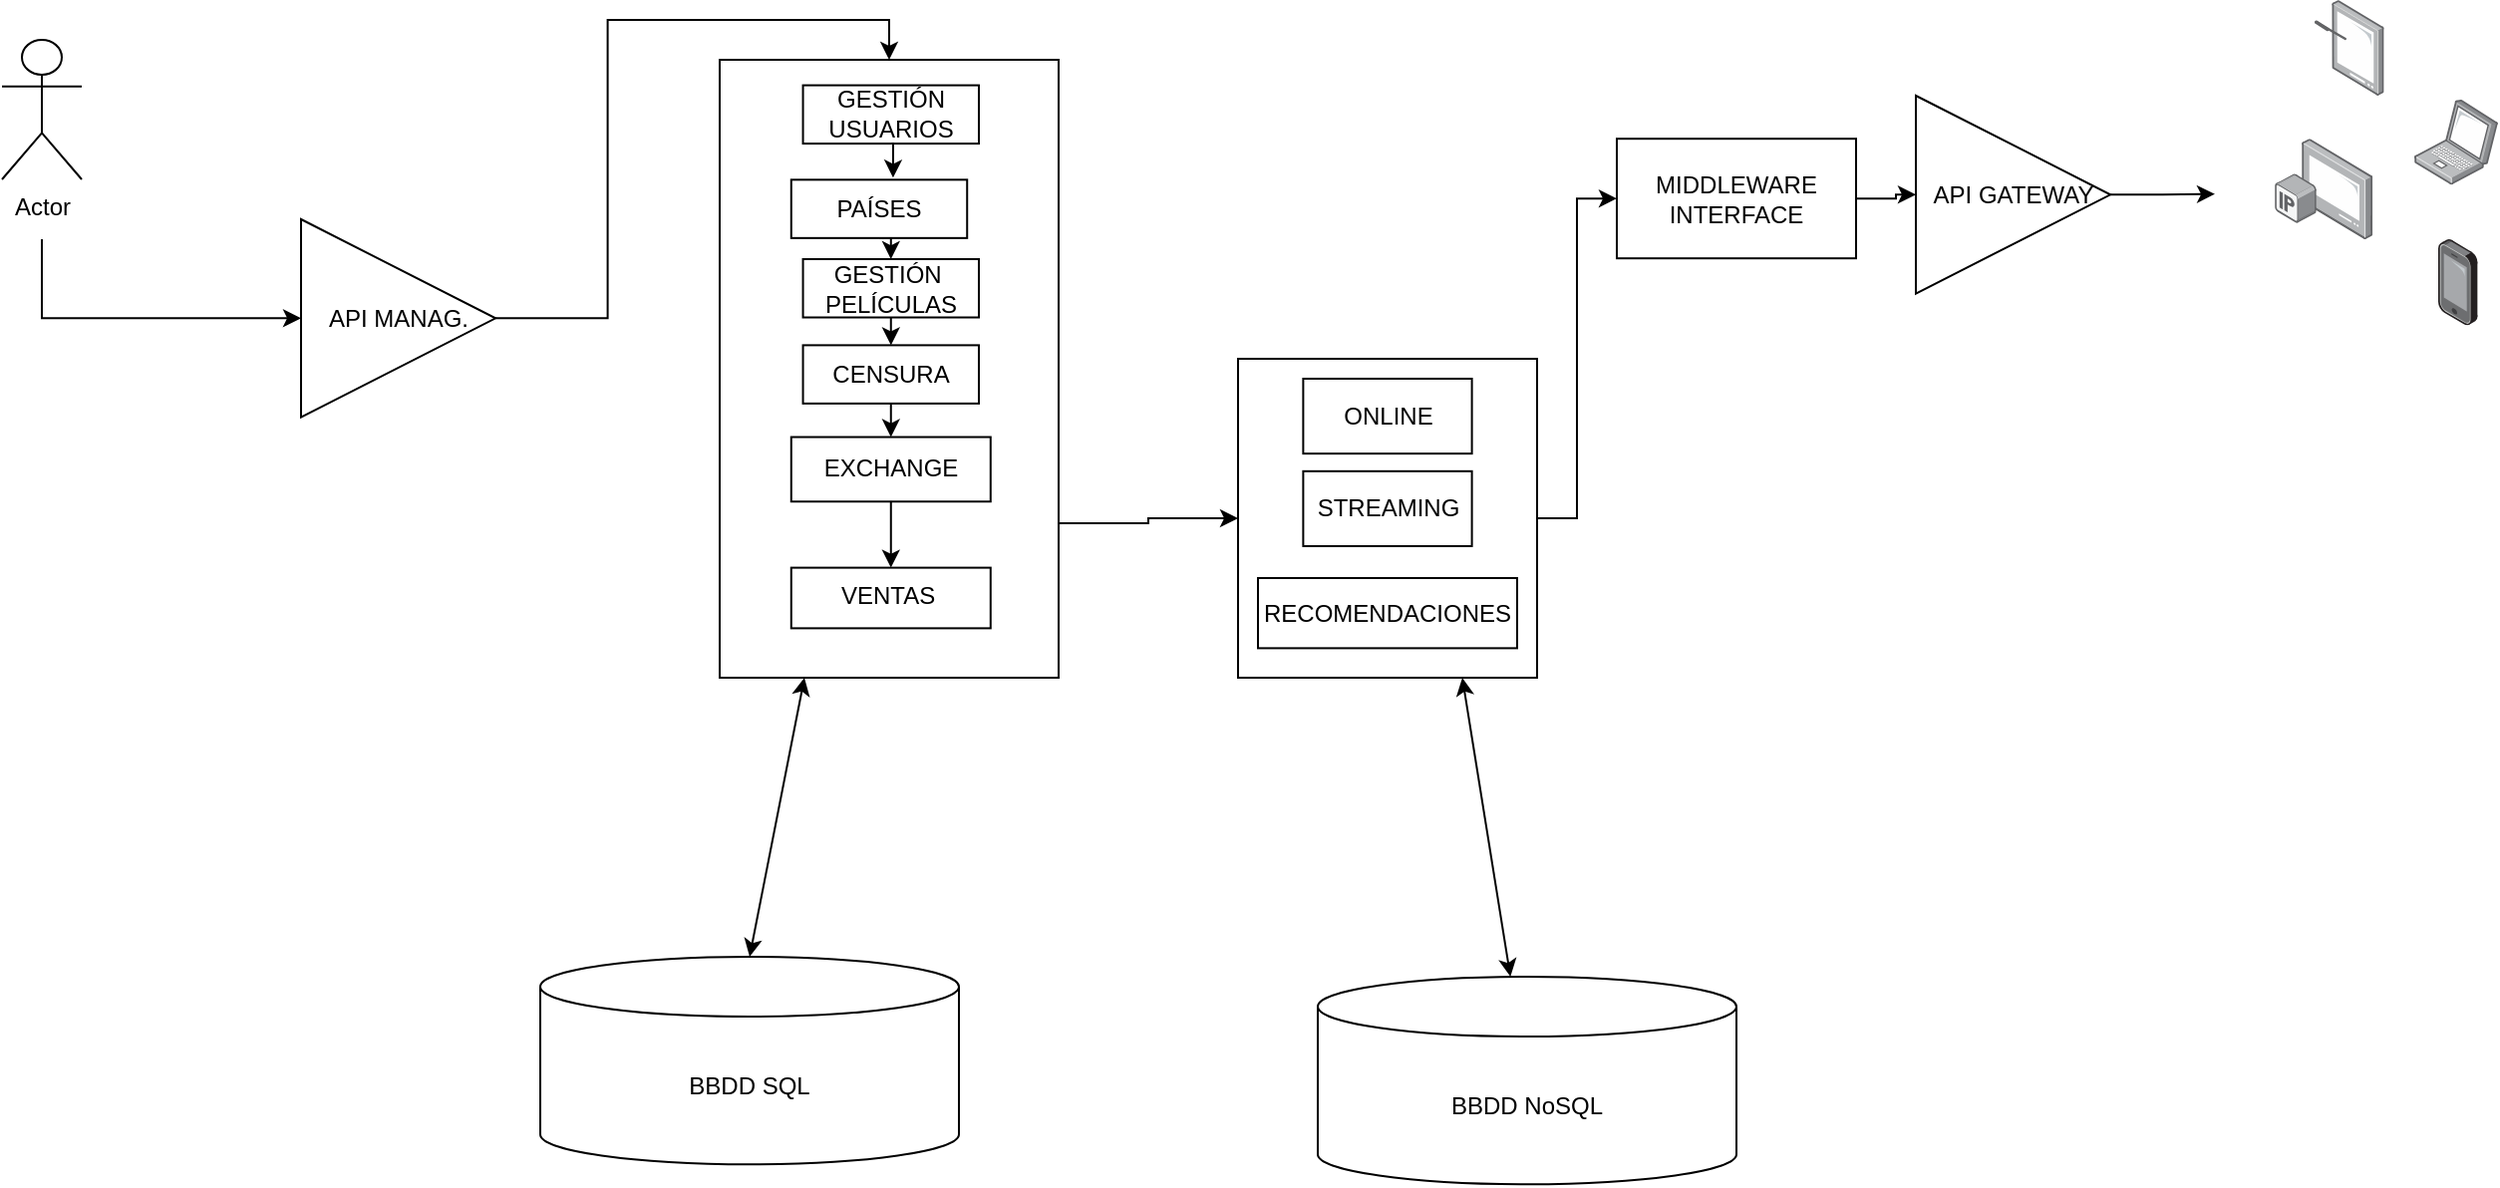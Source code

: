 <mxfile version="19.0.3" type="github">
  <diagram id="5j1l01nkqOhftDmHIN6N" name="Page-1">
    <mxGraphModel dx="1673" dy="885" grid="1" gridSize="10" guides="1" tooltips="1" connect="1" arrows="1" fold="1" page="1" pageScale="1" pageWidth="1169" pageHeight="827" math="0" shadow="0">
      <root>
        <mxCell id="0" />
        <mxCell id="1" parent="0" />
        <mxCell id="m1I4NmD7gkIPUZ2Ff1Gd-77" style="edgeStyle=orthogonalEdgeStyle;rounded=0;orthogonalLoop=1;jettySize=auto;html=1;exitX=1;exitY=0.75;exitDx=0;exitDy=0;entryX=0;entryY=0.5;entryDx=0;entryDy=0;" edge="1" parent="1" source="m1I4NmD7gkIPUZ2Ff1Gd-76" target="m1I4NmD7gkIPUZ2Ff1Gd-60">
          <mxGeometry relative="1" as="geometry">
            <mxPoint x="650" y="300" as="targetPoint" />
          </mxGeometry>
        </mxCell>
        <mxCell id="m1I4NmD7gkIPUZ2Ff1Gd-14" value="" style="points=[];aspect=fixed;html=1;align=center;shadow=0;dashed=0;image;image=img/lib/allied_telesis/computer_and_terminals/Laptop.svg;" vertex="1" parent="1">
          <mxGeometry x="1250" y="70" width="42" height="42.6" as="geometry" />
        </mxCell>
        <mxCell id="m1I4NmD7gkIPUZ2Ff1Gd-15" value="" style="points=[];aspect=fixed;html=1;align=center;shadow=0;dashed=0;image;image=img/lib/allied_telesis/computer_and_terminals/Smartphone.svg;" vertex="1" parent="1">
          <mxGeometry x="1262" y="140" width="19.8" height="43.2" as="geometry" />
        </mxCell>
        <mxCell id="m1I4NmD7gkIPUZ2Ff1Gd-16" value="" style="points=[];aspect=fixed;html=1;align=center;shadow=0;dashed=0;image;image=img/lib/allied_telesis/computer_and_terminals/Tablet_Alternative.svg;" vertex="1" parent="1">
          <mxGeometry x="1200" y="20" width="34.8" height="48" as="geometry" />
        </mxCell>
        <mxCell id="m1I4NmD7gkIPUZ2Ff1Gd-17" value="" style="points=[];aspect=fixed;html=1;align=center;shadow=0;dashed=0;image;image=img/lib/allied_telesis/computer_and_terminals/IP_TV.svg;" vertex="1" parent="1">
          <mxGeometry x="1180" y="89.6" width="49.2" height="50.4" as="geometry" />
        </mxCell>
        <mxCell id="m1I4NmD7gkIPUZ2Ff1Gd-68" style="edgeStyle=orthogonalEdgeStyle;rounded=0;orthogonalLoop=1;jettySize=auto;html=1;exitX=1;exitY=0.5;exitDx=0;exitDy=0;" edge="1" parent="1" source="m1I4NmD7gkIPUZ2Ff1Gd-18">
          <mxGeometry relative="1" as="geometry">
            <mxPoint x="1150.0" y="117.353" as="targetPoint" />
          </mxGeometry>
        </mxCell>
        <mxCell id="m1I4NmD7gkIPUZ2Ff1Gd-18" value="&lt;div&gt;API GATEWAY&lt;/div&gt;" style="triangle;whiteSpace=wrap;html=1;" vertex="1" parent="1">
          <mxGeometry x="999.999" y="68.002" width="97.581" height="99.268" as="geometry" />
        </mxCell>
        <mxCell id="m1I4NmD7gkIPUZ2Ff1Gd-84" style="edgeStyle=orthogonalEdgeStyle;rounded=0;orthogonalLoop=1;jettySize=auto;html=1;exitX=1;exitY=0.5;exitDx=0;exitDy=0;entryX=0.5;entryY=0;entryDx=0;entryDy=0;" edge="1" parent="1" source="m1I4NmD7gkIPUZ2Ff1Gd-20" target="m1I4NmD7gkIPUZ2Ff1Gd-76">
          <mxGeometry relative="1" as="geometry">
            <mxPoint x="350" y="10" as="targetPoint" />
          </mxGeometry>
        </mxCell>
        <mxCell id="m1I4NmD7gkIPUZ2Ff1Gd-20" value="&lt;div&gt;API MANAG.&lt;/div&gt;" style="triangle;whiteSpace=wrap;html=1;" vertex="1" parent="1">
          <mxGeometry x="190" y="130.002" width="97.581" height="99.268" as="geometry" />
        </mxCell>
        <mxCell id="m1I4NmD7gkIPUZ2Ff1Gd-69" style="edgeStyle=orthogonalEdgeStyle;rounded=0;orthogonalLoop=1;jettySize=auto;html=1;entryX=0;entryY=0.5;entryDx=0;entryDy=0;" edge="1" parent="1" target="m1I4NmD7gkIPUZ2Ff1Gd-20">
          <mxGeometry relative="1" as="geometry">
            <mxPoint x="60" y="140" as="sourcePoint" />
            <Array as="points">
              <mxPoint x="60" y="180" />
            </Array>
          </mxGeometry>
        </mxCell>
        <mxCell id="m1I4NmD7gkIPUZ2Ff1Gd-22" value="Actor" style="shape=umlActor;verticalLabelPosition=bottom;verticalAlign=top;html=1;outlineConnect=0;" vertex="1" parent="1">
          <mxGeometry x="40" y="40" width="40" height="70" as="geometry" />
        </mxCell>
        <mxCell id="m1I4NmD7gkIPUZ2Ff1Gd-29" value="BBDD SQL" style="shape=cylinder3;whiteSpace=wrap;html=1;boundedLbl=1;backgroundOutline=1;size=15;" vertex="1" parent="1">
          <mxGeometry x="310" y="500" width="210" height="104.14" as="geometry" />
        </mxCell>
        <mxCell id="m1I4NmD7gkIPUZ2Ff1Gd-30" value="" style="endArrow=classic;startArrow=classic;html=1;rounded=0;exitX=0.5;exitY=0;exitDx=0;exitDy=0;exitPerimeter=0;entryX=0.25;entryY=1;entryDx=0;entryDy=0;" edge="1" parent="1" source="m1I4NmD7gkIPUZ2Ff1Gd-29" target="m1I4NmD7gkIPUZ2Ff1Gd-76">
          <mxGeometry width="50" height="50" relative="1" as="geometry">
            <mxPoint x="151.224" y="316.63" as="sourcePoint" />
            <mxPoint x="470" y="390" as="targetPoint" />
            <Array as="points" />
          </mxGeometry>
        </mxCell>
        <mxCell id="m1I4NmD7gkIPUZ2Ff1Gd-34" style="edgeStyle=orthogonalEdgeStyle;rounded=0;orthogonalLoop=1;jettySize=auto;html=1;exitX=1;exitY=0.5;exitDx=0;exitDy=0;" edge="1" parent="1" source="m1I4NmD7gkIPUZ2Ff1Gd-33" target="m1I4NmD7gkIPUZ2Ff1Gd-18">
          <mxGeometry relative="1" as="geometry" />
        </mxCell>
        <mxCell id="m1I4NmD7gkIPUZ2Ff1Gd-33" value="MIDDLEWARE INTERFACE" style="rounded=0;whiteSpace=wrap;html=1;" vertex="1" parent="1">
          <mxGeometry x="850" y="89.6" width="120" height="60" as="geometry" />
        </mxCell>
        <mxCell id="m1I4NmD7gkIPUZ2Ff1Gd-42" value="BBDD NoSQL" style="shape=cylinder3;whiteSpace=wrap;html=1;boundedLbl=1;backgroundOutline=1;size=15;" vertex="1" parent="1">
          <mxGeometry x="700" y="510" width="210" height="104.14" as="geometry" />
        </mxCell>
        <mxCell id="m1I4NmD7gkIPUZ2Ff1Gd-43" value="" style="endArrow=classic;startArrow=classic;html=1;rounded=0;entryX=0.75;entryY=1;entryDx=0;entryDy=0;" edge="1" parent="1" source="m1I4NmD7gkIPUZ2Ff1Gd-42" target="m1I4NmD7gkIPUZ2Ff1Gd-60">
          <mxGeometry width="50" height="50" relative="1" as="geometry">
            <mxPoint x="755.161" y="283.067" as="sourcePoint" />
            <mxPoint x="690" y="410" as="targetPoint" />
            <Array as="points" />
          </mxGeometry>
        </mxCell>
        <mxCell id="m1I4NmD7gkIPUZ2Ff1Gd-66" style="edgeStyle=orthogonalEdgeStyle;rounded=0;orthogonalLoop=1;jettySize=auto;html=1;entryX=0;entryY=0.5;entryDx=0;entryDy=0;exitX=1;exitY=0.5;exitDx=0;exitDy=0;" edge="1" parent="1" source="m1I4NmD7gkIPUZ2Ff1Gd-60" target="m1I4NmD7gkIPUZ2Ff1Gd-33">
          <mxGeometry relative="1" as="geometry">
            <mxPoint x="662.31" y="90" as="targetPoint" />
            <mxPoint x="740" y="280" as="sourcePoint" />
          </mxGeometry>
        </mxCell>
        <mxCell id="m1I4NmD7gkIPUZ2Ff1Gd-74" value="" style="group" vertex="1" connectable="0" parent="1">
          <mxGeometry x="660" y="200" width="150" height="160" as="geometry" />
        </mxCell>
        <mxCell id="m1I4NmD7gkIPUZ2Ff1Gd-60" value="" style="rounded=0;whiteSpace=wrap;html=1;" vertex="1" parent="m1I4NmD7gkIPUZ2Ff1Gd-74">
          <mxGeometry width="150" height="160" as="geometry" />
        </mxCell>
        <mxCell id="m1I4NmD7gkIPUZ2Ff1Gd-25" value="ONLINE" style="rounded=0;whiteSpace=wrap;html=1;" vertex="1" parent="m1I4NmD7gkIPUZ2Ff1Gd-74">
          <mxGeometry x="32.692" y="9.996" width="84.615" height="37.565" as="geometry" />
        </mxCell>
        <mxCell id="m1I4NmD7gkIPUZ2Ff1Gd-27" value="STREAMING" style="rounded=0;whiteSpace=wrap;html=1;" vertex="1" parent="m1I4NmD7gkIPUZ2Ff1Gd-74">
          <mxGeometry x="32.692" y="56.41" width="84.615" height="37.565" as="geometry" />
        </mxCell>
        <mxCell id="m1I4NmD7gkIPUZ2Ff1Gd-70" value="RECOMENDACIONES" style="rounded=0;whiteSpace=wrap;html=1;" vertex="1" parent="m1I4NmD7gkIPUZ2Ff1Gd-74">
          <mxGeometry x="10" y="110" width="130" height="35.19" as="geometry" />
        </mxCell>
        <mxCell id="m1I4NmD7gkIPUZ2Ff1Gd-82" value="" style="group" vertex="1" connectable="0" parent="1">
          <mxGeometry x="400" y="50" width="170" height="310" as="geometry" />
        </mxCell>
        <mxCell id="m1I4NmD7gkIPUZ2Ff1Gd-76" value="" style="rounded=0;whiteSpace=wrap;html=1;" vertex="1" parent="m1I4NmD7gkIPUZ2Ff1Gd-82">
          <mxGeometry width="170" height="310" as="geometry" />
        </mxCell>
        <mxCell id="m1I4NmD7gkIPUZ2Ff1Gd-4" value="GESTIÓN&amp;nbsp; PELÍCULAS" style="rounded=0;whiteSpace=wrap;html=1;" vertex="1" parent="m1I4NmD7gkIPUZ2Ff1Gd-82">
          <mxGeometry x="41.78" y="100.002" width="88.22" height="29.251" as="geometry" />
        </mxCell>
        <mxCell id="m1I4NmD7gkIPUZ2Ff1Gd-53" style="edgeStyle=orthogonalEdgeStyle;rounded=0;orthogonalLoop=1;jettySize=auto;html=1;exitX=0.5;exitY=1;exitDx=0;exitDy=0;entryX=0.5;entryY=0;entryDx=0;entryDy=0;" edge="1" parent="m1I4NmD7gkIPUZ2Ff1Gd-82" source="m1I4NmD7gkIPUZ2Ff1Gd-6" target="m1I4NmD7gkIPUZ2Ff1Gd-4">
          <mxGeometry relative="1" as="geometry" />
        </mxCell>
        <mxCell id="m1I4NmD7gkIPUZ2Ff1Gd-6" value="PAÍSES" style="rounded=0;whiteSpace=wrap;html=1;" vertex="1" parent="m1I4NmD7gkIPUZ2Ff1Gd-82">
          <mxGeometry x="35.89" y="60.176" width="88.22" height="29.251" as="geometry" />
        </mxCell>
        <mxCell id="m1I4NmD7gkIPUZ2Ff1Gd-7" value="EXCHANGE" style="rounded=0;whiteSpace=wrap;html=1;" vertex="1" parent="m1I4NmD7gkIPUZ2Ff1Gd-82">
          <mxGeometry x="35.89" y="189.27" width="100" height="32.36" as="geometry" />
        </mxCell>
        <mxCell id="m1I4NmD7gkIPUZ2Ff1Gd-56" style="edgeStyle=orthogonalEdgeStyle;rounded=0;orthogonalLoop=1;jettySize=auto;html=1;exitX=0.5;exitY=1;exitDx=0;exitDy=0;entryX=0.5;entryY=0;entryDx=0;entryDy=0;" edge="1" parent="m1I4NmD7gkIPUZ2Ff1Gd-82" source="m1I4NmD7gkIPUZ2Ff1Gd-38" target="m1I4NmD7gkIPUZ2Ff1Gd-7">
          <mxGeometry relative="1" as="geometry" />
        </mxCell>
        <mxCell id="m1I4NmD7gkIPUZ2Ff1Gd-38" value="CENSURA" style="rounded=0;whiteSpace=wrap;html=1;" vertex="1" parent="m1I4NmD7gkIPUZ2Ff1Gd-82">
          <mxGeometry x="41.78" y="143.196" width="88.22" height="29.251" as="geometry" />
        </mxCell>
        <mxCell id="m1I4NmD7gkIPUZ2Ff1Gd-54" style="edgeStyle=orthogonalEdgeStyle;rounded=0;orthogonalLoop=1;jettySize=auto;html=1;exitX=0.5;exitY=1;exitDx=0;exitDy=0;entryX=0.5;entryY=0;entryDx=0;entryDy=0;" edge="1" parent="m1I4NmD7gkIPUZ2Ff1Gd-82" source="m1I4NmD7gkIPUZ2Ff1Gd-4" target="m1I4NmD7gkIPUZ2Ff1Gd-38">
          <mxGeometry relative="1" as="geometry" />
        </mxCell>
        <mxCell id="m1I4NmD7gkIPUZ2Ff1Gd-40" value="" style="group" vertex="1" connectable="0" parent="m1I4NmD7gkIPUZ2Ff1Gd-82">
          <mxGeometry x="35.89" y="254.81" width="100" height="30.38" as="geometry" />
        </mxCell>
        <mxCell id="m1I4NmD7gkIPUZ2Ff1Gd-23" value="" style="rounded=0;whiteSpace=wrap;html=1;" vertex="1" parent="m1I4NmD7gkIPUZ2Ff1Gd-40">
          <mxGeometry y="3.553e-15" width="100" height="30.38" as="geometry" />
        </mxCell>
        <mxCell id="m1I4NmD7gkIPUZ2Ff1Gd-24" value="VENTAS" style="text;whiteSpace=wrap;html=1;" vertex="1" parent="m1I4NmD7gkIPUZ2Ff1Gd-40">
          <mxGeometry x="23.079" width="53.846" height="23.571" as="geometry" />
        </mxCell>
        <mxCell id="m1I4NmD7gkIPUZ2Ff1Gd-57" style="edgeStyle=orthogonalEdgeStyle;rounded=0;orthogonalLoop=1;jettySize=auto;html=1;exitX=0.5;exitY=1;exitDx=0;exitDy=0;entryX=0.5;entryY=0;entryDx=0;entryDy=0;" edge="1" parent="m1I4NmD7gkIPUZ2Ff1Gd-82" source="m1I4NmD7gkIPUZ2Ff1Gd-7" target="m1I4NmD7gkIPUZ2Ff1Gd-24">
          <mxGeometry relative="1" as="geometry" />
        </mxCell>
        <mxCell id="m1I4NmD7gkIPUZ2Ff1Gd-5" value="GESTIÓN USUARIOS " style="rounded=0;whiteSpace=wrap;html=1;" vertex="1" parent="m1I4NmD7gkIPUZ2Ff1Gd-82">
          <mxGeometry x="41.78" y="12.789" width="88.22" height="29.251" as="geometry" />
        </mxCell>
        <mxCell id="m1I4NmD7gkIPUZ2Ff1Gd-52" style="edgeStyle=orthogonalEdgeStyle;rounded=0;orthogonalLoop=1;jettySize=auto;html=1;exitX=0.5;exitY=1;exitDx=0;exitDy=0;entryX=0.579;entryY=-0.034;entryDx=0;entryDy=0;entryPerimeter=0;" edge="1" parent="m1I4NmD7gkIPUZ2Ff1Gd-82" source="m1I4NmD7gkIPUZ2Ff1Gd-5" target="m1I4NmD7gkIPUZ2Ff1Gd-6">
          <mxGeometry relative="1" as="geometry" />
        </mxCell>
        <mxCell id="m1I4NmD7gkIPUZ2Ff1Gd-79" style="edgeStyle=orthogonalEdgeStyle;rounded=0;orthogonalLoop=1;jettySize=auto;html=1;exitX=0.5;exitY=1;exitDx=0;exitDy=0;" edge="1" parent="m1I4NmD7gkIPUZ2Ff1Gd-82" source="m1I4NmD7gkIPUZ2Ff1Gd-76" target="m1I4NmD7gkIPUZ2Ff1Gd-76">
          <mxGeometry relative="1" as="geometry" />
        </mxCell>
      </root>
    </mxGraphModel>
  </diagram>
</mxfile>
